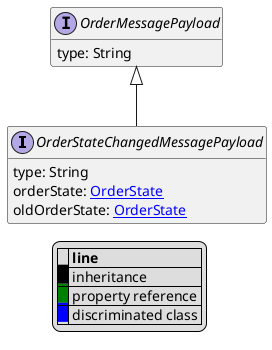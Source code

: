 @startuml

hide empty fields
hide empty methods
legend
|= |= line |
|<back:black>   </back>| inheritance |
|<back:green>   </back>| property reference |
|<back:blue>   </back>| discriminated class |
endlegend
interface OrderStateChangedMessagePayload [[OrderStateChangedMessagePayload.svg]] extends OrderMessagePayload {
    type: String
    orderState: [[OrderState.svg OrderState]]
    oldOrderState: [[OrderState.svg OrderState]]
}
interface OrderMessagePayload [[OrderMessagePayload.svg]]  {
    type: String
}





@enduml
